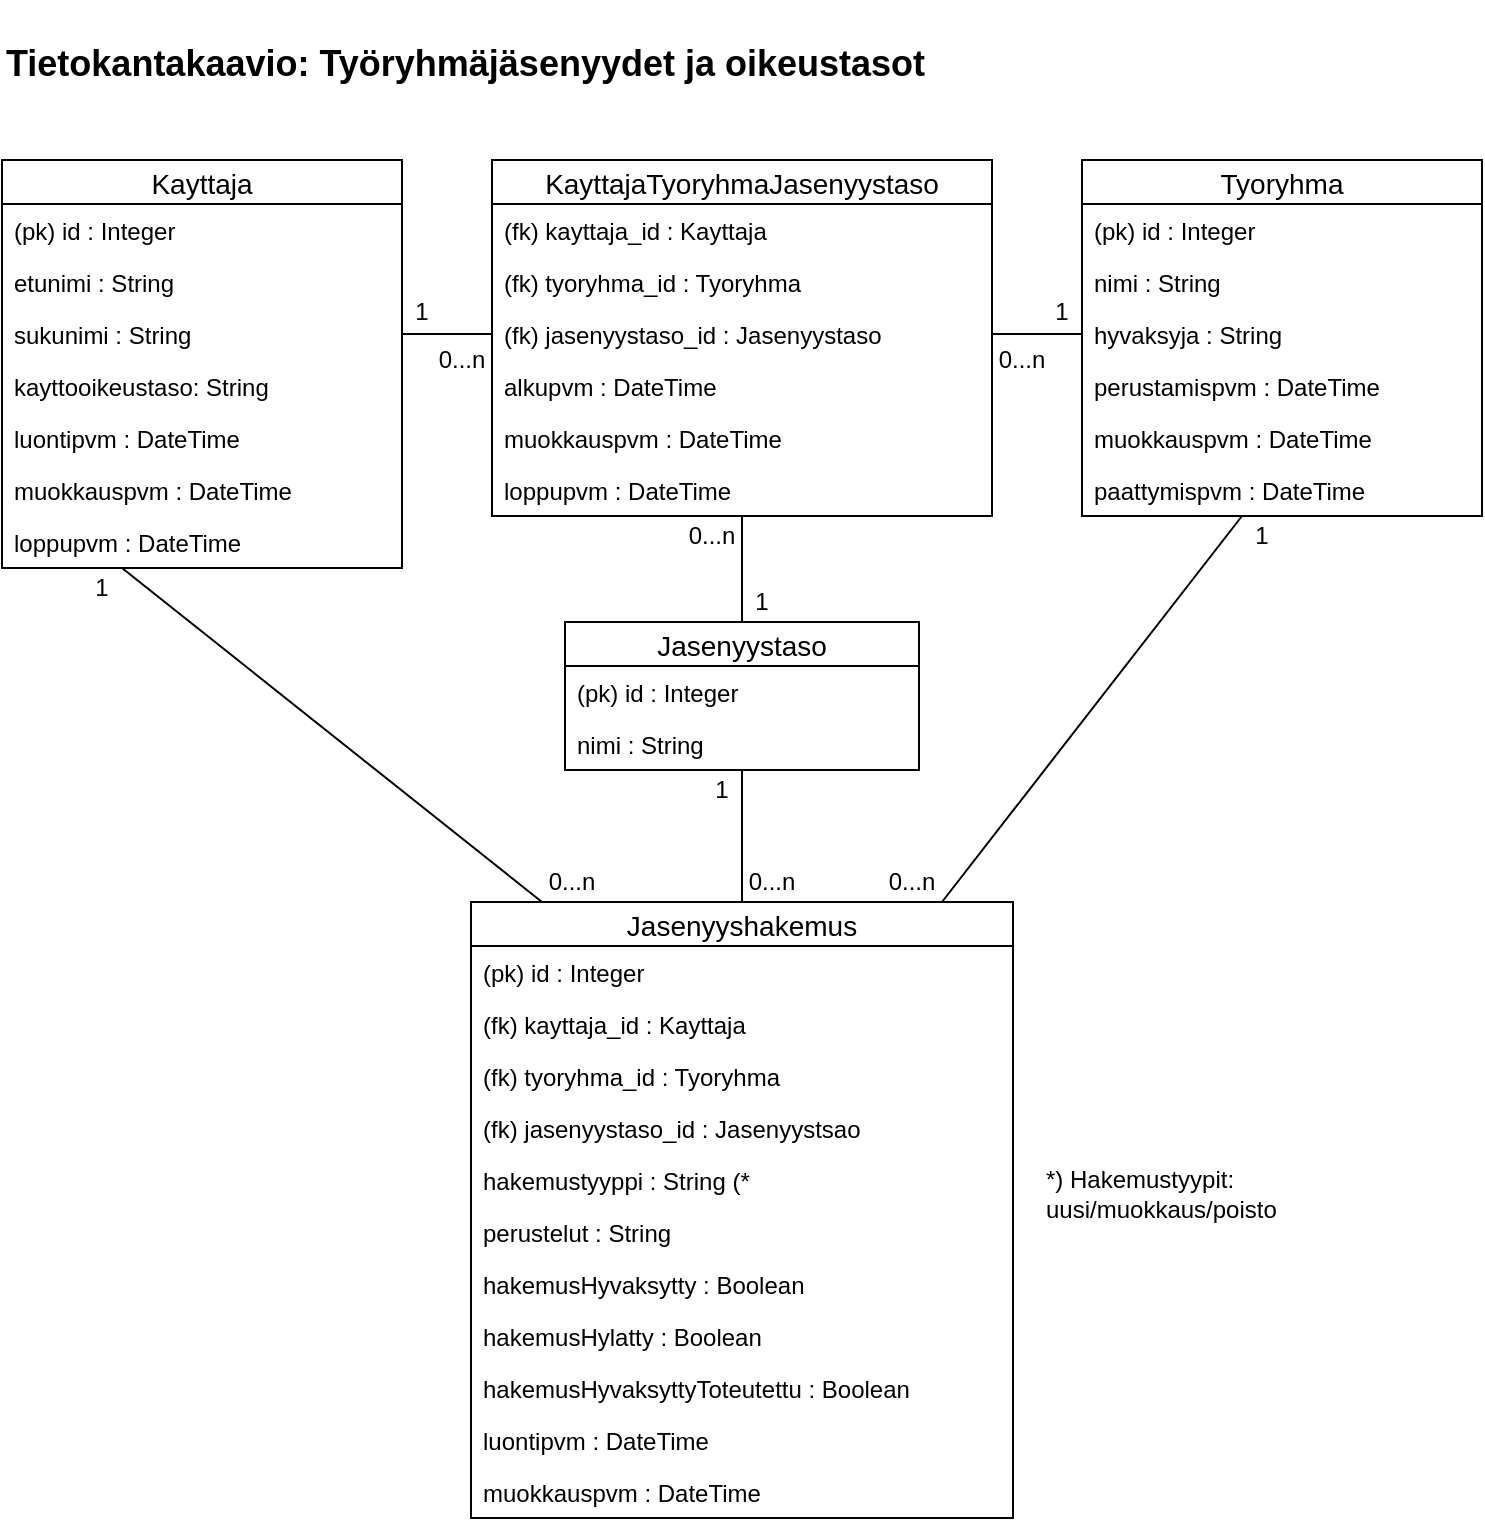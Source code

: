 <mxfile version="12.5.5" type="device"><diagram id="K_6eRJi6-mavrpqg_ub1" name="Page-1"><mxGraphModel dx="744" dy="753" grid="1" gridSize="10" guides="1" tooltips="1" connect="1" arrows="1" fold="1" page="1" pageScale="1" pageWidth="827" pageHeight="1169" math="0" shadow="0"><root><mxCell id="0"/><mxCell id="1" parent="0"/><mxCell id="vYs6WJxpEF9WLS63FCqz-5" value="Kayttaja" style="swimlane;fontStyle=0;childLayout=stackLayout;horizontal=1;startSize=22;fillColor=none;horizontalStack=0;resizeParent=1;resizeParentMax=0;resizeLast=0;collapsible=1;marginBottom=0;swimlaneFillColor=#ffffff;align=center;fontSize=14;" parent="1" vertex="1"><mxGeometry x="50" y="100" width="200" height="204" as="geometry"/></mxCell><mxCell id="vYs6WJxpEF9WLS63FCqz-66" value="(pk) id : Integer" style="text;strokeColor=none;fillColor=none;spacingLeft=4;spacingRight=4;overflow=hidden;rotatable=0;points=[[0,0.5],[1,0.5]];portConstraint=eastwest;fontSize=12;" parent="vYs6WJxpEF9WLS63FCqz-5" vertex="1"><mxGeometry y="22" width="200" height="26" as="geometry"/></mxCell><mxCell id="vYs6WJxpEF9WLS63FCqz-6" value="etunimi : String" style="text;strokeColor=none;fillColor=none;spacingLeft=4;spacingRight=4;overflow=hidden;rotatable=0;points=[[0,0.5],[1,0.5]];portConstraint=eastwest;fontSize=12;" parent="vYs6WJxpEF9WLS63FCqz-5" vertex="1"><mxGeometry y="48" width="200" height="26" as="geometry"/></mxCell><mxCell id="vYs6WJxpEF9WLS63FCqz-7" value="sukunimi : String" style="text;strokeColor=none;fillColor=none;spacingLeft=4;spacingRight=4;overflow=hidden;rotatable=0;points=[[0,0.5],[1,0.5]];portConstraint=eastwest;fontSize=12;" parent="vYs6WJxpEF9WLS63FCqz-5" vertex="1"><mxGeometry y="74" width="200" height="26" as="geometry"/></mxCell><mxCell id="vYs6WJxpEF9WLS63FCqz-19" value="kayttooikeustaso: String" style="text;strokeColor=none;fillColor=none;spacingLeft=4;spacingRight=4;overflow=hidden;rotatable=0;points=[[0,0.5],[1,0.5]];portConstraint=eastwest;fontSize=12;" parent="vYs6WJxpEF9WLS63FCqz-5" vertex="1"><mxGeometry y="100" width="200" height="26" as="geometry"/></mxCell><mxCell id="vYs6WJxpEF9WLS63FCqz-21" value="luontipvm : DateTime" style="text;strokeColor=none;fillColor=none;spacingLeft=4;spacingRight=4;overflow=hidden;rotatable=0;points=[[0,0.5],[1,0.5]];portConstraint=eastwest;fontSize=12;" parent="vYs6WJxpEF9WLS63FCqz-5" vertex="1"><mxGeometry y="126" width="200" height="26" as="geometry"/></mxCell><mxCell id="9SXKXt_-whDtEp_cpkO0-2" value="muokkauspvm : DateTime" style="text;strokeColor=none;fillColor=none;spacingLeft=4;spacingRight=4;overflow=hidden;rotatable=0;points=[[0,0.5],[1,0.5]];portConstraint=eastwest;fontSize=12;" vertex="1" parent="vYs6WJxpEF9WLS63FCqz-5"><mxGeometry y="152" width="200" height="26" as="geometry"/></mxCell><mxCell id="vYs6WJxpEF9WLS63FCqz-26" value="loppupvm : DateTime" style="text;strokeColor=none;fillColor=none;spacingLeft=4;spacingRight=4;overflow=hidden;rotatable=0;points=[[0,0.5],[1,0.5]];portConstraint=eastwest;fontSize=12;" parent="vYs6WJxpEF9WLS63FCqz-5" vertex="1"><mxGeometry y="178" width="200" height="26" as="geometry"/></mxCell><mxCell id="vYs6WJxpEF9WLS63FCqz-11" value="Tyoryhma" style="swimlane;fontStyle=0;childLayout=stackLayout;horizontal=1;startSize=22;fillColor=none;horizontalStack=0;resizeParent=1;resizeParentMax=0;resizeLast=0;collapsible=1;marginBottom=0;swimlaneFillColor=#ffffff;align=center;fontSize=14;" parent="1" vertex="1"><mxGeometry x="590" y="100" width="200" height="178" as="geometry"/></mxCell><mxCell id="vYs6WJxpEF9WLS63FCqz-64" value="(pk) id : Integer" style="text;strokeColor=none;fillColor=none;spacingLeft=4;spacingRight=4;overflow=hidden;rotatable=0;points=[[0,0.5],[1,0.5]];portConstraint=eastwest;fontSize=12;" parent="vYs6WJxpEF9WLS63FCqz-11" vertex="1"><mxGeometry y="22" width="200" height="26" as="geometry"/></mxCell><mxCell id="vYs6WJxpEF9WLS63FCqz-12" value="nimi : String" style="text;strokeColor=none;fillColor=none;spacingLeft=4;spacingRight=4;overflow=hidden;rotatable=0;points=[[0,0.5],[1,0.5]];portConstraint=eastwest;fontSize=12;" parent="vYs6WJxpEF9WLS63FCqz-11" vertex="1"><mxGeometry y="48" width="200" height="26" as="geometry"/></mxCell><mxCell id="vYs6WJxpEF9WLS63FCqz-27" value="hyvaksyja : String" style="text;strokeColor=none;fillColor=none;spacingLeft=4;spacingRight=4;overflow=hidden;rotatable=0;points=[[0,0.5],[1,0.5]];portConstraint=eastwest;fontSize=12;" parent="vYs6WJxpEF9WLS63FCqz-11" vertex="1"><mxGeometry y="74" width="200" height="26" as="geometry"/></mxCell><mxCell id="vYs6WJxpEF9WLS63FCqz-13" value="perustamispvm : DateTime" style="text;strokeColor=none;fillColor=none;spacingLeft=4;spacingRight=4;overflow=hidden;rotatable=0;points=[[0,0.5],[1,0.5]];portConstraint=eastwest;fontSize=12;" parent="vYs6WJxpEF9WLS63FCqz-11" vertex="1"><mxGeometry y="100" width="200" height="26" as="geometry"/></mxCell><mxCell id="9SXKXt_-whDtEp_cpkO0-5" value="muokkauspvm : DateTime" style="text;strokeColor=none;fillColor=none;spacingLeft=4;spacingRight=4;overflow=hidden;rotatable=0;points=[[0,0.5],[1,0.5]];portConstraint=eastwest;fontSize=12;" vertex="1" parent="vYs6WJxpEF9WLS63FCqz-11"><mxGeometry y="126" width="200" height="26" as="geometry"/></mxCell><mxCell id="vYs6WJxpEF9WLS63FCqz-14" value="paattymispvm : DateTime" style="text;strokeColor=none;fillColor=none;spacingLeft=4;spacingRight=4;overflow=hidden;rotatable=0;points=[[0,0.5],[1,0.5]];portConstraint=eastwest;fontSize=12;" parent="vYs6WJxpEF9WLS63FCqz-11" vertex="1"><mxGeometry y="152" width="200" height="26" as="geometry"/></mxCell><mxCell id="vYs6WJxpEF9WLS63FCqz-15" value="Jasenyyshakemus" style="swimlane;fontStyle=0;childLayout=stackLayout;horizontal=1;startSize=22;fillColor=none;horizontalStack=0;resizeParent=1;resizeParentMax=0;resizeLast=0;collapsible=1;marginBottom=0;swimlaneFillColor=#ffffff;align=center;fontSize=14;" parent="1" vertex="1"><mxGeometry x="284.5" y="471" width="271" height="308" as="geometry"/></mxCell><mxCell id="vYs6WJxpEF9WLS63FCqz-62" value="(pk) id : Integer" style="text;strokeColor=none;fillColor=none;spacingLeft=4;spacingRight=4;overflow=hidden;rotatable=0;points=[[0,0.5],[1,0.5]];portConstraint=eastwest;fontSize=12;" parent="vYs6WJxpEF9WLS63FCqz-15" vertex="1"><mxGeometry y="22" width="271" height="26" as="geometry"/></mxCell><mxCell id="vYs6WJxpEF9WLS63FCqz-65" value="(fk) kayttaja_id : Kayttaja" style="text;strokeColor=none;fillColor=none;spacingLeft=4;spacingRight=4;overflow=hidden;rotatable=0;points=[[0,0.5],[1,0.5]];portConstraint=eastwest;fontSize=12;" parent="vYs6WJxpEF9WLS63FCqz-15" vertex="1"><mxGeometry y="48" width="271" height="26" as="geometry"/></mxCell><mxCell id="vYs6WJxpEF9WLS63FCqz-87" value="(fk) tyoryhma_id : Tyoryhma" style="text;strokeColor=none;fillColor=none;spacingLeft=4;spacingRight=4;overflow=hidden;rotatable=0;points=[[0,0.5],[1,0.5]];portConstraint=eastwest;fontSize=12;" parent="vYs6WJxpEF9WLS63FCqz-15" vertex="1"><mxGeometry y="74" width="271" height="26" as="geometry"/></mxCell><mxCell id="vYs6WJxpEF9WLS63FCqz-88" value="(fk) jasenyystaso_id : Jasenyystsao" style="text;strokeColor=none;fillColor=none;spacingLeft=4;spacingRight=4;overflow=hidden;rotatable=0;points=[[0,0.5],[1,0.5]];portConstraint=eastwest;fontSize=12;" parent="vYs6WJxpEF9WLS63FCqz-15" vertex="1"><mxGeometry y="100" width="271" height="26" as="geometry"/></mxCell><mxCell id="vYs6WJxpEF9WLS63FCqz-16" value="hakemustyyppi : String (*" style="text;strokeColor=none;fillColor=none;spacingLeft=4;spacingRight=4;overflow=hidden;rotatable=0;points=[[0,0.5],[1,0.5]];portConstraint=eastwest;fontSize=12;" parent="vYs6WJxpEF9WLS63FCqz-15" vertex="1"><mxGeometry y="126" width="271" height="26" as="geometry"/></mxCell><mxCell id="vYs6WJxpEF9WLS63FCqz-18" value="perustelut : String" style="text;strokeColor=none;fillColor=none;spacingLeft=4;spacingRight=4;overflow=hidden;rotatable=0;points=[[0,0.5],[1,0.5]];portConstraint=eastwest;fontSize=12;" parent="vYs6WJxpEF9WLS63FCqz-15" vertex="1"><mxGeometry y="152" width="271" height="26" as="geometry"/></mxCell><mxCell id="vYs6WJxpEF9WLS63FCqz-31" value="hakemusHyvaksytty : Boolean" style="text;strokeColor=none;fillColor=none;spacingLeft=4;spacingRight=4;overflow=hidden;rotatable=0;points=[[0,0.5],[1,0.5]];portConstraint=eastwest;fontSize=12;" parent="vYs6WJxpEF9WLS63FCqz-15" vertex="1"><mxGeometry y="178" width="271" height="26" as="geometry"/></mxCell><mxCell id="vYs6WJxpEF9WLS63FCqz-34" value="hakemusHylatty : Boolean" style="text;strokeColor=none;fillColor=none;spacingLeft=4;spacingRight=4;overflow=hidden;rotatable=0;points=[[0,0.5],[1,0.5]];portConstraint=eastwest;fontSize=12;" parent="vYs6WJxpEF9WLS63FCqz-15" vertex="1"><mxGeometry y="204" width="271" height="26" as="geometry"/></mxCell><mxCell id="vYs6WJxpEF9WLS63FCqz-32" value="hakemusHyvaksyttyToteutettu : Boolean" style="text;strokeColor=none;fillColor=none;spacingLeft=4;spacingRight=4;overflow=hidden;rotatable=0;points=[[0,0.5],[1,0.5]];portConstraint=eastwest;fontSize=12;" parent="vYs6WJxpEF9WLS63FCqz-15" vertex="1"><mxGeometry y="230" width="271" height="26" as="geometry"/></mxCell><mxCell id="9SXKXt_-whDtEp_cpkO0-7" value="luontipvm : DateTime" style="text;strokeColor=none;fillColor=none;spacingLeft=4;spacingRight=4;overflow=hidden;rotatable=0;points=[[0,0.5],[1,0.5]];portConstraint=eastwest;fontSize=12;" vertex="1" parent="vYs6WJxpEF9WLS63FCqz-15"><mxGeometry y="256" width="271" height="26" as="geometry"/></mxCell><mxCell id="9SXKXt_-whDtEp_cpkO0-8" value="muokkauspvm : DateTime" style="text;strokeColor=none;fillColor=none;spacingLeft=4;spacingRight=4;overflow=hidden;rotatable=0;points=[[0,0.5],[1,0.5]];portConstraint=eastwest;fontSize=12;" vertex="1" parent="vYs6WJxpEF9WLS63FCqz-15"><mxGeometry y="282" width="271" height="26" as="geometry"/></mxCell><mxCell id="vYs6WJxpEF9WLS63FCqz-22" value="Jasenyystaso" style="swimlane;fontStyle=0;childLayout=stackLayout;horizontal=1;startSize=22;fillColor=none;horizontalStack=0;resizeParent=1;resizeParentMax=0;resizeLast=0;collapsible=1;marginBottom=0;swimlaneFillColor=#ffffff;align=center;fontSize=14;" parent="1" vertex="1"><mxGeometry x="331.5" y="331" width="177" height="74" as="geometry"/></mxCell><mxCell id="vYs6WJxpEF9WLS63FCqz-63" value="(pk) id : Integer" style="text;strokeColor=none;fillColor=none;spacingLeft=4;spacingRight=4;overflow=hidden;rotatable=0;points=[[0,0.5],[1,0.5]];portConstraint=eastwest;fontSize=12;" parent="vYs6WJxpEF9WLS63FCqz-22" vertex="1"><mxGeometry y="22" width="177" height="26" as="geometry"/></mxCell><mxCell id="vYs6WJxpEF9WLS63FCqz-25" value="nimi : String" style="text;strokeColor=none;fillColor=none;spacingLeft=4;spacingRight=4;overflow=hidden;rotatable=0;points=[[0,0.5],[1,0.5]];portConstraint=eastwest;fontSize=12;" parent="vYs6WJxpEF9WLS63FCqz-22" vertex="1"><mxGeometry y="48" width="177" height="26" as="geometry"/></mxCell><mxCell id="vYs6WJxpEF9WLS63FCqz-74" value="KayttajaTyoryhmaJasenyystaso" style="swimlane;fontStyle=0;childLayout=stackLayout;horizontal=1;startSize=22;fillColor=none;horizontalStack=0;resizeParent=1;resizeParentMax=0;resizeLast=0;collapsible=1;marginBottom=0;swimlaneFillColor=#ffffff;align=center;fontSize=14;" parent="1" vertex="1"><mxGeometry x="295" y="100" width="250" height="178" as="geometry"/></mxCell><mxCell id="vYs6WJxpEF9WLS63FCqz-76" value="(fk) kayttaja_id : Kayttaja" style="text;strokeColor=none;fillColor=none;spacingLeft=4;spacingRight=4;overflow=hidden;rotatable=0;points=[[0,0.5],[1,0.5]];portConstraint=eastwest;fontSize=12;" parent="vYs6WJxpEF9WLS63FCqz-74" vertex="1"><mxGeometry y="22" width="250" height="26" as="geometry"/></mxCell><mxCell id="vYs6WJxpEF9WLS63FCqz-77" value="(fk) tyoryhma_id : Tyoryhma" style="text;strokeColor=none;fillColor=none;spacingLeft=4;spacingRight=4;overflow=hidden;rotatable=0;points=[[0,0.5],[1,0.5]];portConstraint=eastwest;fontSize=12;" parent="vYs6WJxpEF9WLS63FCqz-74" vertex="1"><mxGeometry y="48" width="250" height="26" as="geometry"/></mxCell><mxCell id="vYs6WJxpEF9WLS63FCqz-75" value="(fk) jasenyystaso_id : Jasenyystaso" style="text;strokeColor=none;fillColor=none;spacingLeft=4;spacingRight=4;overflow=hidden;rotatable=0;points=[[0,0.5],[1,0.5]];portConstraint=eastwest;fontSize=12;" parent="vYs6WJxpEF9WLS63FCqz-74" vertex="1"><mxGeometry y="74" width="250" height="26" as="geometry"/></mxCell><mxCell id="vYs6WJxpEF9WLS63FCqz-23" value="alkupvm : DateTime" style="text;strokeColor=none;fillColor=none;spacingLeft=4;spacingRight=4;overflow=hidden;rotatable=0;points=[[0,0.5],[1,0.5]];portConstraint=eastwest;fontSize=12;" parent="vYs6WJxpEF9WLS63FCqz-74" vertex="1"><mxGeometry y="100" width="250" height="26" as="geometry"/></mxCell><mxCell id="9SXKXt_-whDtEp_cpkO0-4" value="muokkauspvm : DateTime" style="text;strokeColor=none;fillColor=none;spacingLeft=4;spacingRight=4;overflow=hidden;rotatable=0;points=[[0,0.5],[1,0.5]];portConstraint=eastwest;fontSize=12;" vertex="1" parent="vYs6WJxpEF9WLS63FCqz-74"><mxGeometry y="126" width="250" height="26" as="geometry"/></mxCell><mxCell id="vYs6WJxpEF9WLS63FCqz-24" value="loppupvm : DateTime" style="text;strokeColor=none;fillColor=none;spacingLeft=4;spacingRight=4;overflow=hidden;rotatable=0;points=[[0,0.5],[1,0.5]];portConstraint=eastwest;fontSize=12;" parent="vYs6WJxpEF9WLS63FCqz-74" vertex="1"><mxGeometry y="152" width="250" height="26" as="geometry"/></mxCell><mxCell id="vYs6WJxpEF9WLS63FCqz-107" value="0...n" style="text;html=1;strokeColor=none;fillColor=none;align=center;verticalAlign=middle;whiteSpace=wrap;rounded=0;" parent="1" vertex="1"><mxGeometry x="320" y="451" width="30" height="20" as="geometry"/></mxCell><mxCell id="vYs6WJxpEF9WLS63FCqz-108" value="0...n" style="text;html=1;strokeColor=none;fillColor=none;align=center;verticalAlign=middle;whiteSpace=wrap;rounded=0;" parent="1" vertex="1"><mxGeometry x="265" y="190" width="30" height="20" as="geometry"/></mxCell><mxCell id="vYs6WJxpEF9WLS63FCqz-109" value="1" style="text;html=1;strokeColor=none;fillColor=none;align=center;verticalAlign=middle;whiteSpace=wrap;rounded=0;" parent="1" vertex="1"><mxGeometry x="250" y="166" width="20" height="20" as="geometry"/></mxCell><mxCell id="vYs6WJxpEF9WLS63FCqz-113" value="1" style="text;html=1;strokeColor=none;fillColor=none;align=center;verticalAlign=middle;whiteSpace=wrap;rounded=0;" parent="1" vertex="1"><mxGeometry x="420" y="311" width="20" height="20" as="geometry"/></mxCell><mxCell id="vYs6WJxpEF9WLS63FCqz-114" value="1" style="text;html=1;strokeColor=none;fillColor=none;align=center;verticalAlign=middle;whiteSpace=wrap;rounded=0;" parent="1" vertex="1"><mxGeometry x="570" y="166" width="20" height="20" as="geometry"/></mxCell><mxCell id="vYs6WJxpEF9WLS63FCqz-115" value="1" style="text;html=1;strokeColor=none;fillColor=none;align=center;verticalAlign=middle;whiteSpace=wrap;rounded=0;" parent="1" vertex="1"><mxGeometry x="90" y="304" width="20" height="20" as="geometry"/></mxCell><mxCell id="vYs6WJxpEF9WLS63FCqz-116" value="0...n" style="text;html=1;strokeColor=none;fillColor=none;align=center;verticalAlign=middle;whiteSpace=wrap;rounded=0;" parent="1" vertex="1"><mxGeometry x="545" y="190" width="30" height="20" as="geometry"/></mxCell><mxCell id="vYs6WJxpEF9WLS63FCqz-117" value="0...n" style="text;html=1;strokeColor=none;fillColor=none;align=center;verticalAlign=middle;whiteSpace=wrap;rounded=0;" parent="1" vertex="1"><mxGeometry x="390" y="278" width="30" height="20" as="geometry"/></mxCell><mxCell id="vYs6WJxpEF9WLS63FCqz-140" value="" style="endArrow=none;html=1;exitX=1;exitY=0;exitDx=0;exitDy=0;entryX=0;entryY=1;entryDx=0;entryDy=0;" parent="1" source="vYs6WJxpEF9WLS63FCqz-115" target="vYs6WJxpEF9WLS63FCqz-107" edge="1"><mxGeometry width="50" height="50" relative="1" as="geometry"><mxPoint x="150" y="298" as="sourcePoint"/><mxPoint x="120" y="360" as="targetPoint"/></mxGeometry></mxCell><mxCell id="vYs6WJxpEF9WLS63FCqz-149" value="" style="endArrow=none;html=1;exitX=1;exitY=0;exitDx=0;exitDy=0;entryX=0;entryY=1;entryDx=0;entryDy=0;" parent="1" source="vYs6WJxpEF9WLS63FCqz-117" target="vYs6WJxpEF9WLS63FCqz-113" edge="1"><mxGeometry width="50" height="50" relative="1" as="geometry"><mxPoint x="430" y="280" as="sourcePoint"/><mxPoint x="420" y="329" as="targetPoint"/></mxGeometry></mxCell><mxCell id="vYs6WJxpEF9WLS63FCqz-155" value="" style="endArrow=none;html=1;exitX=1;exitY=0.5;exitDx=0;exitDy=0;entryX=0;entryY=0.5;entryDx=0;entryDy=0;" parent="1" edge="1"><mxGeometry width="50" height="50" relative="1" as="geometry"><mxPoint x="250" y="187" as="sourcePoint"/><mxPoint x="295" y="187" as="targetPoint"/></mxGeometry></mxCell><mxCell id="vYs6WJxpEF9WLS63FCqz-156" value="" style="endArrow=none;html=1;exitX=1;exitY=0.5;exitDx=0;exitDy=0;entryX=0;entryY=0.5;entryDx=0;entryDy=0;" parent="1" edge="1"><mxGeometry width="50" height="50" relative="1" as="geometry"><mxPoint x="545" y="187" as="sourcePoint"/><mxPoint x="590" y="187" as="targetPoint"/></mxGeometry></mxCell><mxCell id="vYs6WJxpEF9WLS63FCqz-157" value="" style="endArrow=none;html=1;entryX=0;entryY=1;entryDx=0;entryDy=0;exitX=1;exitY=0;exitDx=0;exitDy=0;" parent="1" source="vYs6WJxpEF9WLS63FCqz-164" target="vYs6WJxpEF9WLS63FCqz-160" edge="1"><mxGeometry width="50" height="50" relative="1" as="geometry"><mxPoint x="430" y="390" as="sourcePoint"/><mxPoint x="140" y="357" as="targetPoint"/></mxGeometry></mxCell><mxCell id="vYs6WJxpEF9WLS63FCqz-158" value="" style="endArrow=none;html=1;entryX=0;entryY=0;entryDx=0;entryDy=0;exitX=1;exitY=1;exitDx=0;exitDy=0;" parent="1" source="vYs6WJxpEF9WLS63FCqz-159" target="vYs6WJxpEF9WLS63FCqz-165" edge="1"><mxGeometry width="50" height="50" relative="1" as="geometry"><mxPoint x="310" y="500" as="sourcePoint"/><mxPoint x="334.5" y="582" as="targetPoint"/></mxGeometry></mxCell><mxCell id="vYs6WJxpEF9WLS63FCqz-159" value="0...n" style="text;html=1;strokeColor=none;fillColor=none;align=center;verticalAlign=middle;whiteSpace=wrap;rounded=0;" parent="1" vertex="1"><mxGeometry x="490" y="451" width="30" height="20" as="geometry"/></mxCell><mxCell id="vYs6WJxpEF9WLS63FCqz-160" value="0...n" style="text;html=1;strokeColor=none;fillColor=none;align=center;verticalAlign=middle;whiteSpace=wrap;rounded=0;" parent="1" vertex="1"><mxGeometry x="420" y="451" width="30" height="20" as="geometry"/></mxCell><mxCell id="vYs6WJxpEF9WLS63FCqz-164" value="1" style="text;html=1;strokeColor=none;fillColor=none;align=center;verticalAlign=middle;whiteSpace=wrap;rounded=0;" parent="1" vertex="1"><mxGeometry x="400" y="405" width="20" height="20" as="geometry"/></mxCell><mxCell id="vYs6WJxpEF9WLS63FCqz-165" value="1" style="text;html=1;strokeColor=none;fillColor=none;align=center;verticalAlign=middle;whiteSpace=wrap;rounded=0;" parent="1" vertex="1"><mxGeometry x="670" y="278" width="20" height="20" as="geometry"/></mxCell><mxCell id="vYs6WJxpEF9WLS63FCqz-169" value="&lt;h2&gt;Tietokantakaavio: Työryhmäjäsenyydet ja oikeustasot&lt;/h2&gt;" style="text;html=1;" parent="1" vertex="1"><mxGeometry x="50" y="20" width="490" height="50" as="geometry"/></mxCell><mxCell id="E3sSIYKAcjF_TZXB4lkb-1" value="&lt;div align=&quot;left&quot;&gt;*) Hakemustyypit: &lt;br&gt;&lt;/div&gt;&lt;div align=&quot;left&quot;&gt;uusi/muokkaus/poisto&lt;/div&gt;" style="text;html=1;strokeColor=none;fillColor=none;align=left;verticalAlign=middle;whiteSpace=wrap;rounded=0;" parent="1" vertex="1"><mxGeometry x="570" y="587" width="140" height="60" as="geometry"/></mxCell></root></mxGraphModel></diagram></mxfile>